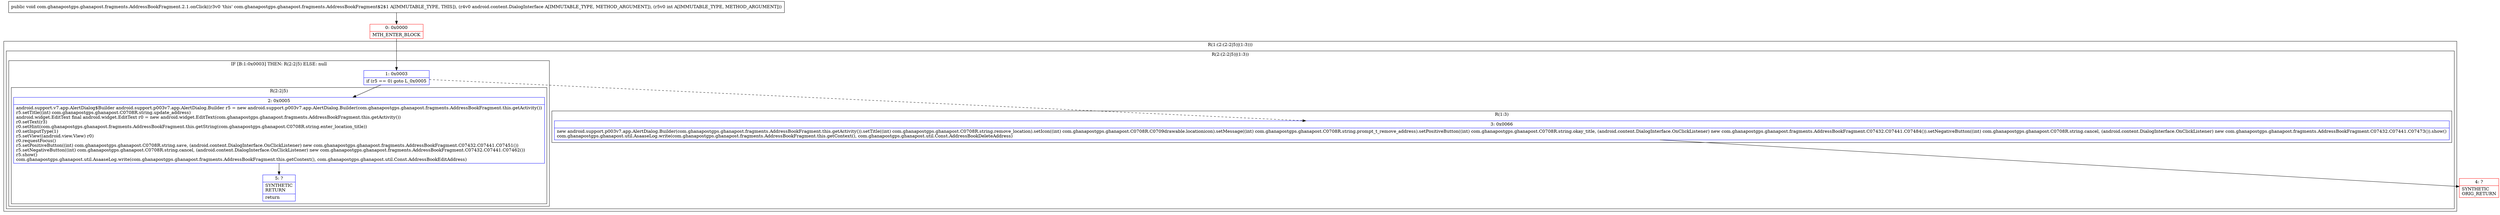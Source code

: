 digraph "CFG forcom.ghanapostgps.ghanapost.fragments.AddressBookFragment.2.1.onClick(Landroid\/content\/DialogInterface;I)V" {
subgraph cluster_Region_1589912736 {
label = "R(1:(2:(2:2|5)|(1:3)))";
node [shape=record,color=blue];
subgraph cluster_Region_98055600 {
label = "R(2:(2:2|5)|(1:3))";
node [shape=record,color=blue];
subgraph cluster_IfRegion_1041944103 {
label = "IF [B:1:0x0003] THEN: R(2:2|5) ELSE: null";
node [shape=record,color=blue];
Node_1 [shape=record,label="{1\:\ 0x0003|if (r5 == 0) goto L_0x0005\l}"];
subgraph cluster_Region_483920433 {
label = "R(2:2|5)";
node [shape=record,color=blue];
Node_2 [shape=record,label="{2\:\ 0x0005|android.support.v7.app.AlertDialog$Builder android.support.p003v7.app.AlertDialog.Builder r5 = new android.support.p003v7.app.AlertDialog.Builder(com.ghanapostgps.ghanapost.fragments.AddressBookFragment.this.getActivity())\lr5.setTitle((int) com.ghanapostgps.ghanapost.C0708R.string.update_address)\landroid.widget.EditText final android.widget.EditText r0 = new android.widget.EditText(com.ghanapostgps.ghanapost.fragments.AddressBookFragment.this.getActivity())\lr0.setText(r3)\lr0.setHint(com.ghanapostgps.ghanapost.fragments.AddressBookFragment.this.getString(com.ghanapostgps.ghanapost.C0708R.string.enter_location_title))\lr0.setInputType(1)\lr5.setView((android.view.View) r0)\lr0.requestFocus()\lr5.setPositiveButton((int) com.ghanapostgps.ghanapost.C0708R.string.save, (android.content.DialogInterface.OnClickListener) new com.ghanapostgps.ghanapost.fragments.AddressBookFragment.C07432.C07441.C07451())\lr5.setNegativeButton((int) com.ghanapostgps.ghanapost.C0708R.string.cancel, (android.content.DialogInterface.OnClickListener) new com.ghanapostgps.ghanapost.fragments.AddressBookFragment.C07432.C07441.C07462())\lr5.show()\lcom.ghanapostgps.ghanapost.util.AsaaseLog.write(com.ghanapostgps.ghanapost.fragments.AddressBookFragment.this.getContext(), com.ghanapostgps.ghanapost.util.Const.AddressBookEditAddress)\l}"];
Node_5 [shape=record,label="{5\:\ ?|SYNTHETIC\lRETURN\l|return\l}"];
}
}
subgraph cluster_Region_1837509067 {
label = "R(1:3)";
node [shape=record,color=blue];
Node_3 [shape=record,label="{3\:\ 0x0066|new android.support.p003v7.app.AlertDialog.Builder(com.ghanapostgps.ghanapost.fragments.AddressBookFragment.this.getActivity()).setTitle((int) com.ghanapostgps.ghanapost.C0708R.string.remove_location).setIcon((int) com.ghanapostgps.ghanapost.C0708R.C0709drawable.locationicon).setMessage((int) com.ghanapostgps.ghanapost.C0708R.string.prompt_t_remove_address).setPositiveButton((int) com.ghanapostgps.ghanapost.C0708R.string.okay_title, (android.content.DialogInterface.OnClickListener) new com.ghanapostgps.ghanapost.fragments.AddressBookFragment.C07432.C07441.C07484()).setNegativeButton((int) com.ghanapostgps.ghanapost.C0708R.string.cancel, (android.content.DialogInterface.OnClickListener) new com.ghanapostgps.ghanapost.fragments.AddressBookFragment.C07432.C07441.C07473()).show()\lcom.ghanapostgps.ghanapost.util.AsaaseLog.write(com.ghanapostgps.ghanapost.fragments.AddressBookFragment.this.getContext(), com.ghanapostgps.ghanapost.util.Const.AddressBookDeleteAddress)\l}"];
}
}
}
Node_0 [shape=record,color=red,label="{0\:\ 0x0000|MTH_ENTER_BLOCK\l}"];
Node_4 [shape=record,color=red,label="{4\:\ ?|SYNTHETIC\lORIG_RETURN\l}"];
MethodNode[shape=record,label="{public void com.ghanapostgps.ghanapost.fragments.AddressBookFragment.2.1.onClick((r3v0 'this' com.ghanapostgps.ghanapost.fragments.AddressBookFragment$2$1 A[IMMUTABLE_TYPE, THIS]), (r4v0 android.content.DialogInterface A[IMMUTABLE_TYPE, METHOD_ARGUMENT]), (r5v0 int A[IMMUTABLE_TYPE, METHOD_ARGUMENT])) }"];
MethodNode -> Node_0;
Node_1 -> Node_2;
Node_1 -> Node_3[style=dashed];
Node_2 -> Node_5;
Node_3 -> Node_4;
Node_0 -> Node_1;
}

